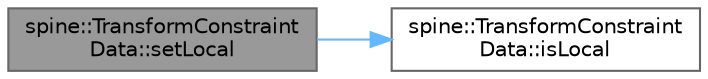 digraph "spine::TransformConstraintData::setLocal"
{
 // LATEX_PDF_SIZE
  bgcolor="transparent";
  edge [fontname=Helvetica,fontsize=10,labelfontname=Helvetica,labelfontsize=10];
  node [fontname=Helvetica,fontsize=10,shape=box,height=0.2,width=0.4];
  rankdir="LR";
  Node1 [id="Node000001",label="spine::TransformConstraint\lData::setLocal",height=0.2,width=0.4,color="gray40", fillcolor="grey60", style="filled", fontcolor="black",tooltip=" "];
  Node1 -> Node2 [id="edge2_Node000001_Node000002",color="steelblue1",style="solid",tooltip=" "];
  Node2 [id="Node000002",label="spine::TransformConstraint\lData::isLocal",height=0.2,width=0.4,color="grey40", fillcolor="white", style="filled",URL="$classspine_1_1_transform_constraint_data.html#abe2f4d791655673a1768b3302f873e6a",tooltip=" "];
}
